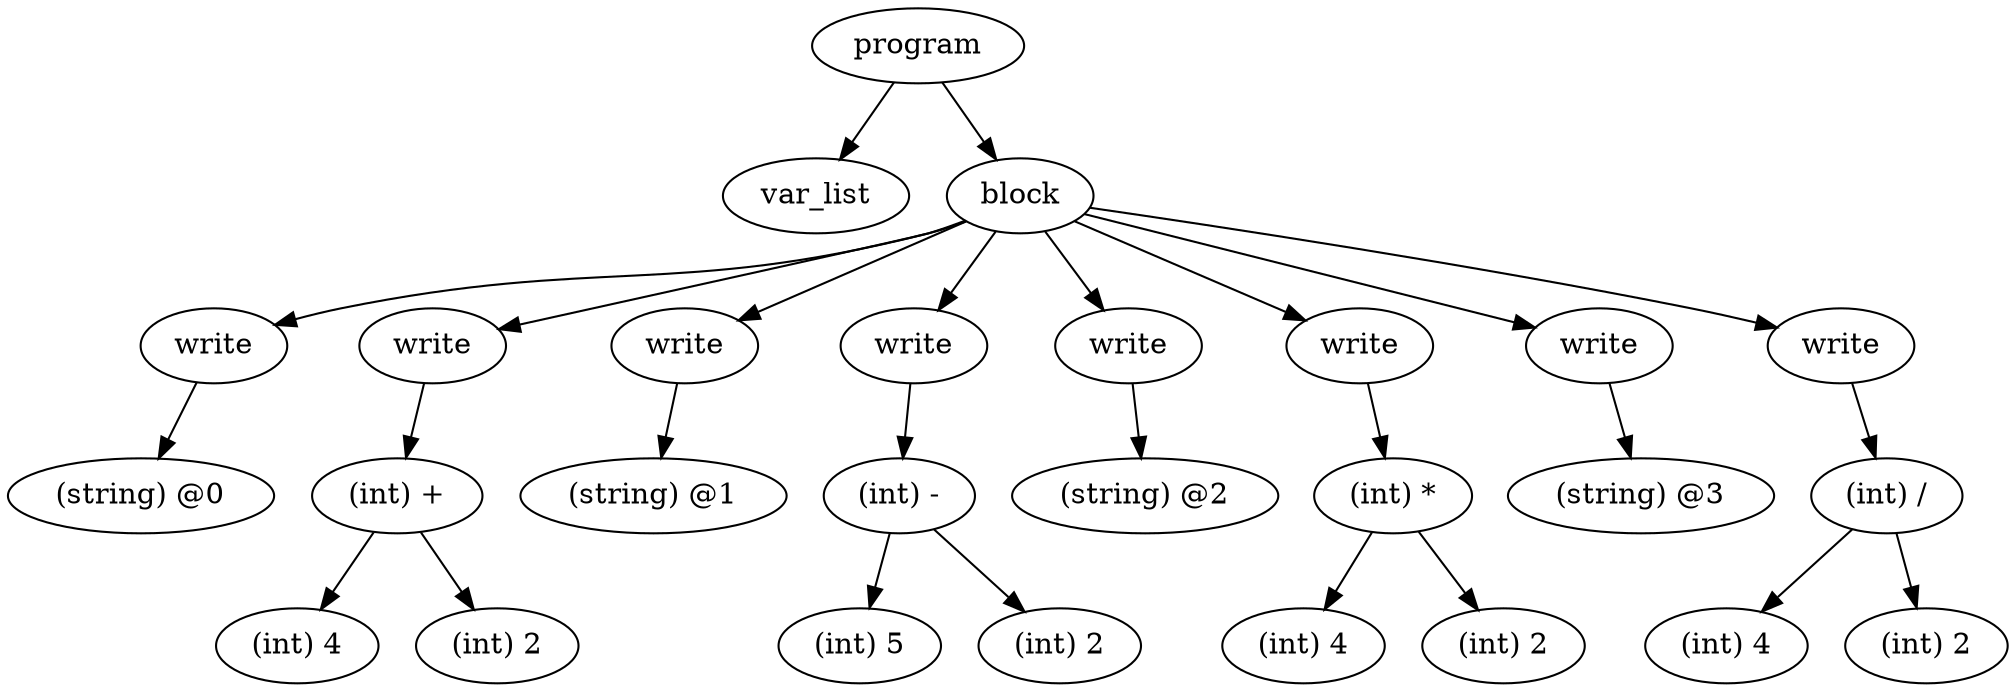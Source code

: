 digraph {
graph [ordering="out"];
node0[label="program"];
node1[label="var_list"];
node0 -> node1;
node2[label="block"];
node3[label="write"];
node4[label="(string) @0"];
node3 -> node4;
node2 -> node3;
node5[label="write"];
node6[label="(int) +"];
node7[label="(int) 4"];
node6 -> node7;
node8[label="(int) 2"];
node6 -> node8;
node5 -> node6;
node2 -> node5;
node9[label="write"];
node10[label="(string) @1"];
node9 -> node10;
node2 -> node9;
node11[label="write"];
node12[label="(int) -"];
node13[label="(int) 5"];
node12 -> node13;
node14[label="(int) 2"];
node12 -> node14;
node11 -> node12;
node2 -> node11;
node15[label="write"];
node16[label="(string) @2"];
node15 -> node16;
node2 -> node15;
node17[label="write"];
node18[label="(int) *"];
node19[label="(int) 4"];
node18 -> node19;
node20[label="(int) 2"];
node18 -> node20;
node17 -> node18;
node2 -> node17;
node21[label="write"];
node22[label="(string) @3"];
node21 -> node22;
node2 -> node21;
node23[label="write"];
node24[label="(int) /"];
node25[label="(int) 4"];
node24 -> node25;
node26[label="(int) 2"];
node24 -> node26;
node23 -> node24;
node2 -> node23;
node0 -> node2;
}
